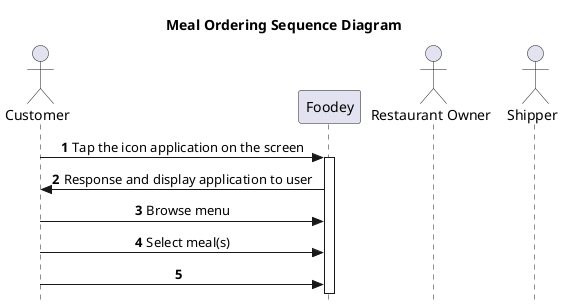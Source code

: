 @startuml Foodey_sequence

title Meal Ordering Sequence Diagram

skinparam Style strictuml
skinparam sequenceMessageAlign center

actor "Customer" as Cm
participant "Foodey" as Fd
actor "Restaurant Owner" as RO
actor "Shipper" as Shp

autonumber

Cm -> Fd: Tap the icon application on the screen
activate Fd
Fd -> Cm: Response and display application to user
Cm -> Fd: Browse menu
Cm -> Fd: Select meal(s)
Cm -> Fd: 

@enduml
